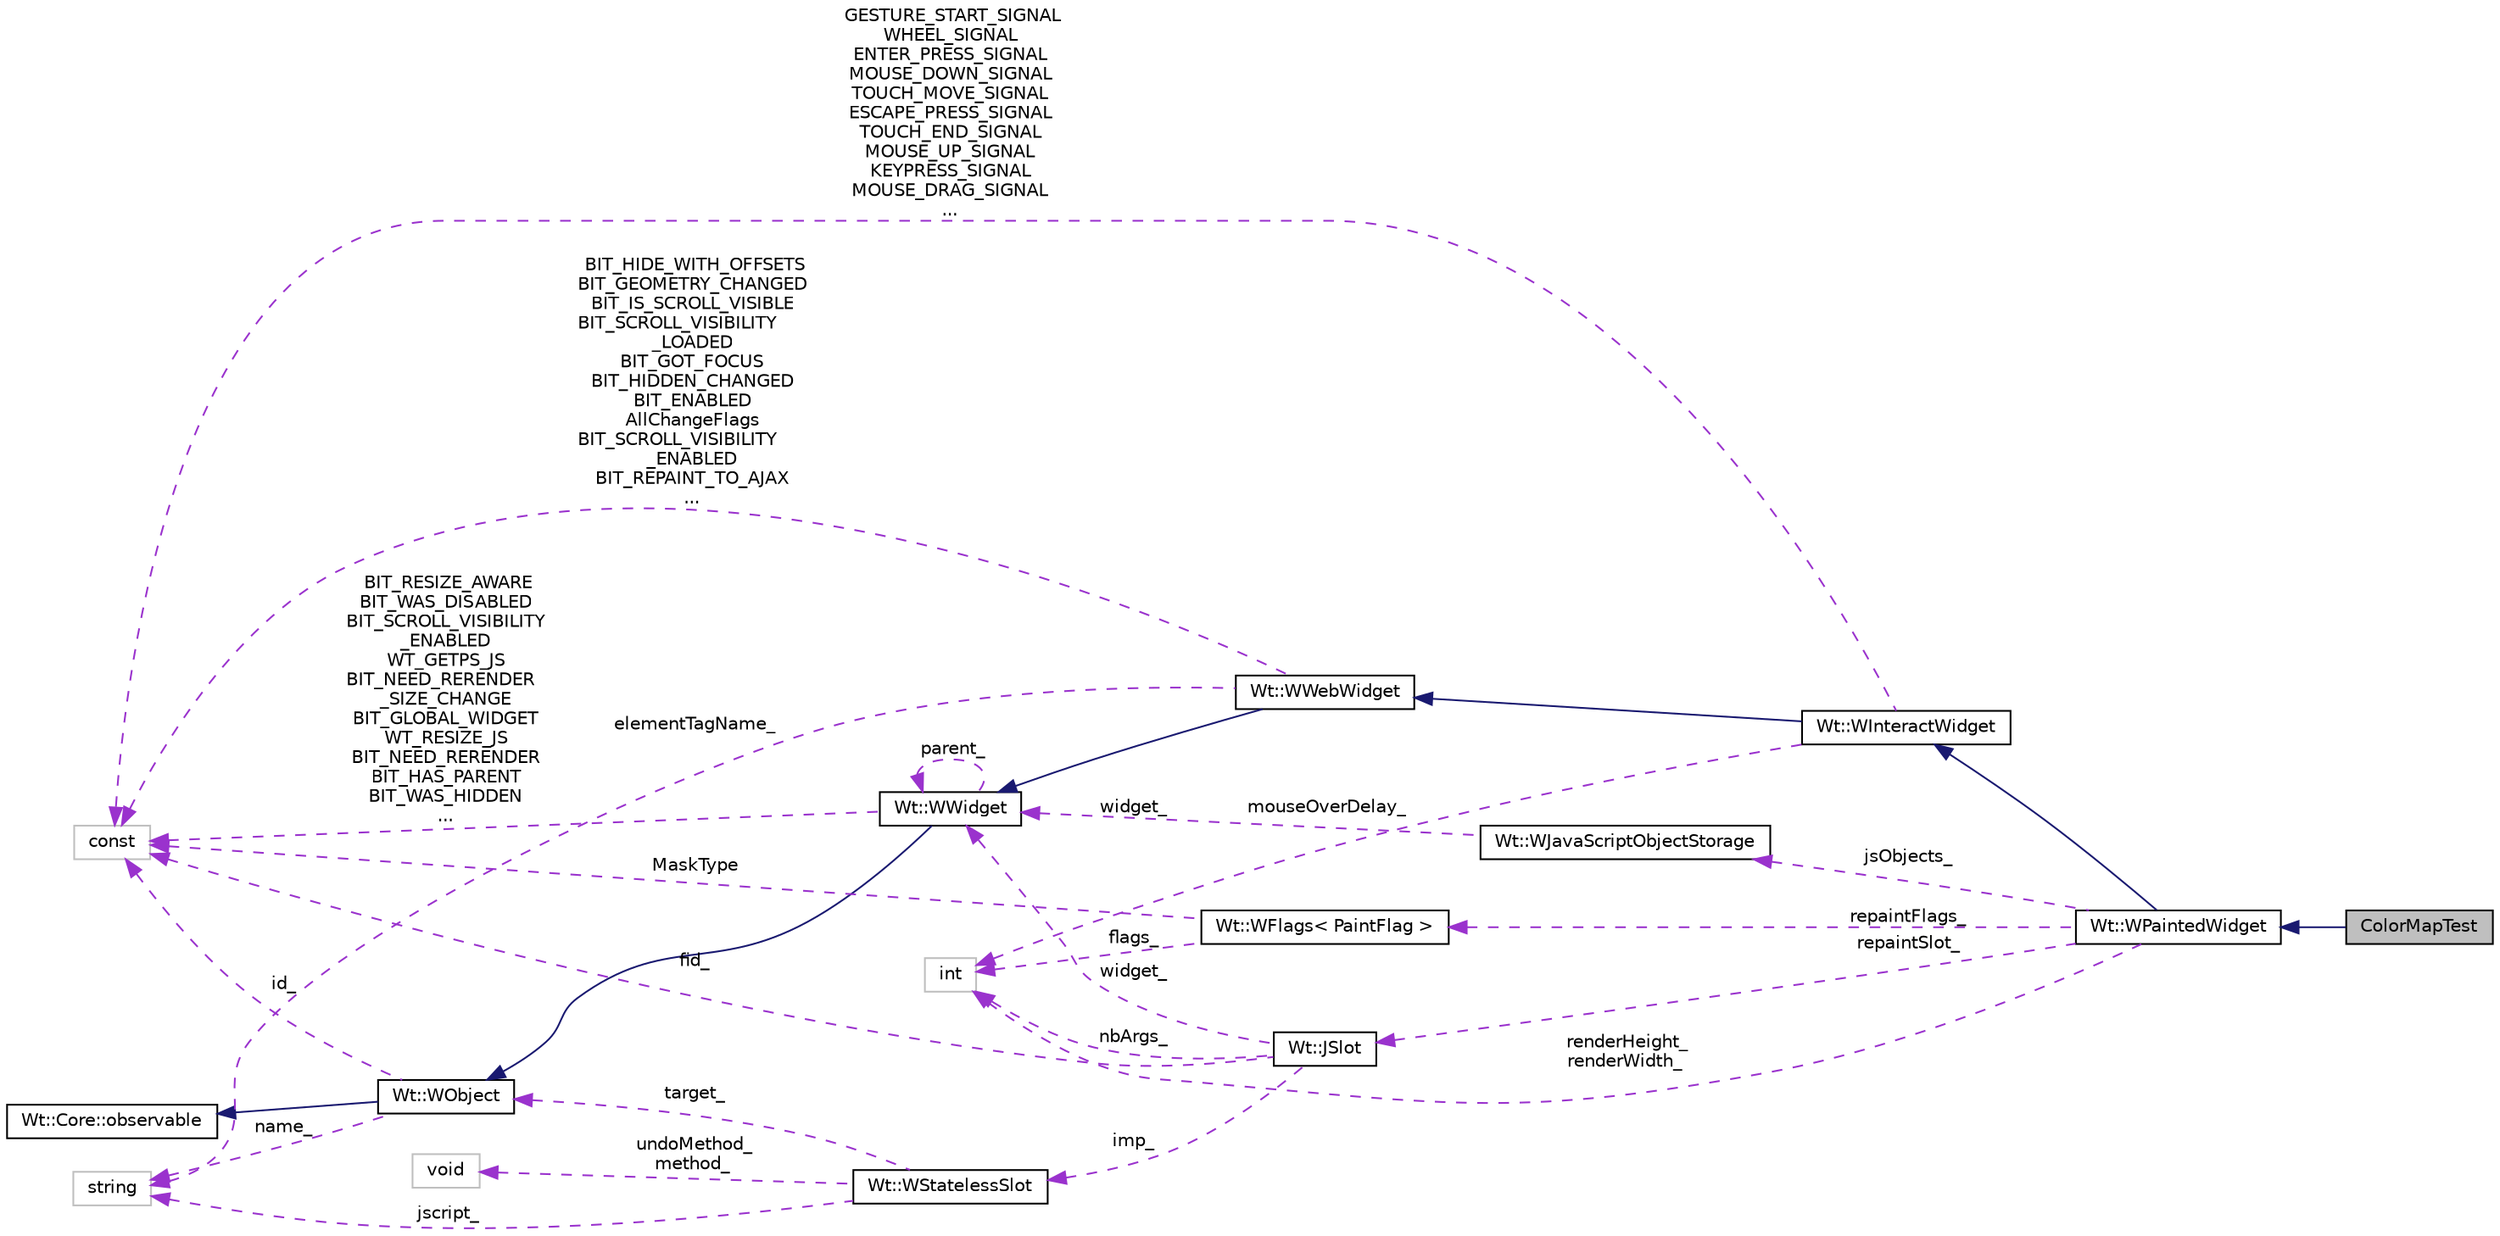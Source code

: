 digraph "ColorMapTest"
{
 // LATEX_PDF_SIZE
  edge [fontname="Helvetica",fontsize="10",labelfontname="Helvetica",labelfontsize="10"];
  node [fontname="Helvetica",fontsize="10",shape=record];
  rankdir="LR";
  Node1 [label="ColorMapTest",height=0.2,width=0.4,color="black", fillcolor="grey75", style="filled", fontcolor="black",tooltip=" "];
  Node2 -> Node1 [dir="back",color="midnightblue",fontsize="10",style="solid"];
  Node2 [label="Wt::WPaintedWidget",height=0.2,width=0.4,color="black", fillcolor="white", style="filled",URL="$classWt_1_1WPaintedWidget.html",tooltip="A widget that is painted using vector graphics."];
  Node3 -> Node2 [dir="back",color="midnightblue",fontsize="10",style="solid"];
  Node3 [label="Wt::WInteractWidget",height=0.2,width=0.4,color="black", fillcolor="white", style="filled",URL="$classWt_1_1WInteractWidget.html",tooltip="An abstract widget that can receive user-interface interaction."];
  Node4 -> Node3 [dir="back",color="midnightblue",fontsize="10",style="solid"];
  Node4 [label="Wt::WWebWidget",height=0.2,width=0.4,color="black", fillcolor="white", style="filled",URL="$classWt_1_1WWebWidget.html",tooltip="A base class for widgets with an HTML counterpart."];
  Node5 -> Node4 [dir="back",color="midnightblue",fontsize="10",style="solid"];
  Node5 [label="Wt::WWidget",height=0.2,width=0.4,color="black", fillcolor="white", style="filled",URL="$classWt_1_1WWidget.html",tooltip="The abstract base class for a user-interface component."];
  Node6 -> Node5 [dir="back",color="midnightblue",fontsize="10",style="solid"];
  Node6 [label="Wt::WObject",height=0.2,width=0.4,color="black", fillcolor="white", style="filled",URL="$classWt_1_1WObject.html",tooltip="A base class for objects that participate in the signal/slot system."];
  Node7 -> Node6 [dir="back",color="midnightblue",fontsize="10",style="solid"];
  Node7 [label="Wt::Core::observable",height=0.2,width=0.4,color="black", fillcolor="white", style="filled",URL="$classWt_1_1Core_1_1observable.html",tooltip="A base class for objects whose life-time can be tracked."];
  Node8 -> Node6 [dir="back",color="darkorchid3",fontsize="10",style="dashed",label=" name_" ];
  Node8 [label="string",height=0.2,width=0.4,color="grey75", fillcolor="white", style="filled",tooltip=" "];
  Node9 -> Node6 [dir="back",color="darkorchid3",fontsize="10",style="dashed",label=" id_" ];
  Node9 [label="const",height=0.2,width=0.4,color="grey75", fillcolor="white", style="filled",tooltip=" "];
  Node5 -> Node5 [dir="back",color="darkorchid3",fontsize="10",style="dashed",label=" parent_" ];
  Node9 -> Node5 [dir="back",color="darkorchid3",fontsize="10",style="dashed",label=" BIT_RESIZE_AWARE\nBIT_WAS_DISABLED\nBIT_SCROLL_VISIBILITY\l_ENABLED\nWT_GETPS_JS\nBIT_NEED_RERENDER\l_SIZE_CHANGE\nBIT_GLOBAL_WIDGET\nWT_RESIZE_JS\nBIT_NEED_RERENDER\nBIT_HAS_PARENT\nBIT_WAS_HIDDEN\n..." ];
  Node8 -> Node4 [dir="back",color="darkorchid3",fontsize="10",style="dashed",label=" elementTagName_" ];
  Node9 -> Node4 [dir="back",color="darkorchid3",fontsize="10",style="dashed",label=" BIT_HIDE_WITH_OFFSETS\nBIT_GEOMETRY_CHANGED\nBIT_IS_SCROLL_VISIBLE\nBIT_SCROLL_VISIBILITY\l_LOADED\nBIT_GOT_FOCUS\nBIT_HIDDEN_CHANGED\nBIT_ENABLED\nAllChangeFlags\nBIT_SCROLL_VISIBILITY\l_ENABLED\nBIT_REPAINT_TO_AJAX\n..." ];
  Node10 -> Node3 [dir="back",color="darkorchid3",fontsize="10",style="dashed",label=" mouseOverDelay_" ];
  Node10 [label="int",height=0.2,width=0.4,color="grey75", fillcolor="white", style="filled",tooltip=" "];
  Node9 -> Node3 [dir="back",color="darkorchid3",fontsize="10",style="dashed",label=" GESTURE_START_SIGNAL\nWHEEL_SIGNAL\nENTER_PRESS_SIGNAL\nMOUSE_DOWN_SIGNAL\nTOUCH_MOVE_SIGNAL\nESCAPE_PRESS_SIGNAL\nTOUCH_END_SIGNAL\nMOUSE_UP_SIGNAL\nKEYPRESS_SIGNAL\nMOUSE_DRAG_SIGNAL\n..." ];
  Node11 -> Node2 [dir="back",color="darkorchid3",fontsize="10",style="dashed",label=" repaintSlot_" ];
  Node11 [label="Wt::JSlot",height=0.2,width=0.4,color="black", fillcolor="white", style="filled",URL="$classWt_1_1JSlot.html",tooltip="A slot that is only implemented in client side JavaScript code."];
  Node12 -> Node11 [dir="back",color="darkorchid3",fontsize="10",style="dashed",label=" imp_" ];
  Node12 [label="Wt::WStatelessSlot",height=0.2,width=0.4,color="black", fillcolor="white", style="filled",URL="$classWt_1_1WStatelessSlot.html",tooltip=" "];
  Node6 -> Node12 [dir="back",color="darkorchid3",fontsize="10",style="dashed",label=" target_" ];
  Node13 -> Node12 [dir="back",color="darkorchid3",fontsize="10",style="dashed",label=" undoMethod_\nmethod_" ];
  Node13 [label="void",height=0.2,width=0.4,color="grey75", fillcolor="white", style="filled",tooltip=" "];
  Node8 -> Node12 [dir="back",color="darkorchid3",fontsize="10",style="dashed",label=" jscript_" ];
  Node10 -> Node11 [dir="back",color="darkorchid3",fontsize="10",style="dashed",label=" nbArgs_" ];
  Node5 -> Node11 [dir="back",color="darkorchid3",fontsize="10",style="dashed",label=" widget_" ];
  Node9 -> Node11 [dir="back",color="darkorchid3",fontsize="10",style="dashed",label=" fid_" ];
  Node10 -> Node2 [dir="back",color="darkorchid3",fontsize="10",style="dashed",label=" renderHeight_\nrenderWidth_" ];
  Node14 -> Node2 [dir="back",color="darkorchid3",fontsize="10",style="dashed",label=" repaintFlags_" ];
  Node14 [label="Wt::WFlags\< PaintFlag \>",height=0.2,width=0.4,color="black", fillcolor="white", style="filled",URL="$classWt_1_1WFlags.html",tooltip=" "];
  Node10 -> Node14 [dir="back",color="darkorchid3",fontsize="10",style="dashed",label=" flags_" ];
  Node9 -> Node14 [dir="back",color="darkorchid3",fontsize="10",style="dashed",label=" MaskType" ];
  Node15 -> Node2 [dir="back",color="darkorchid3",fontsize="10",style="dashed",label=" jsObjects_" ];
  Node15 [label="Wt::WJavaScriptObjectStorage",height=0.2,width=0.4,color="black", fillcolor="white", style="filled",URL="$classWt_1_1WJavaScriptObjectStorage.html",tooltip=" "];
  Node5 -> Node15 [dir="back",color="darkorchid3",fontsize="10",style="dashed",label=" widget_" ];
}
